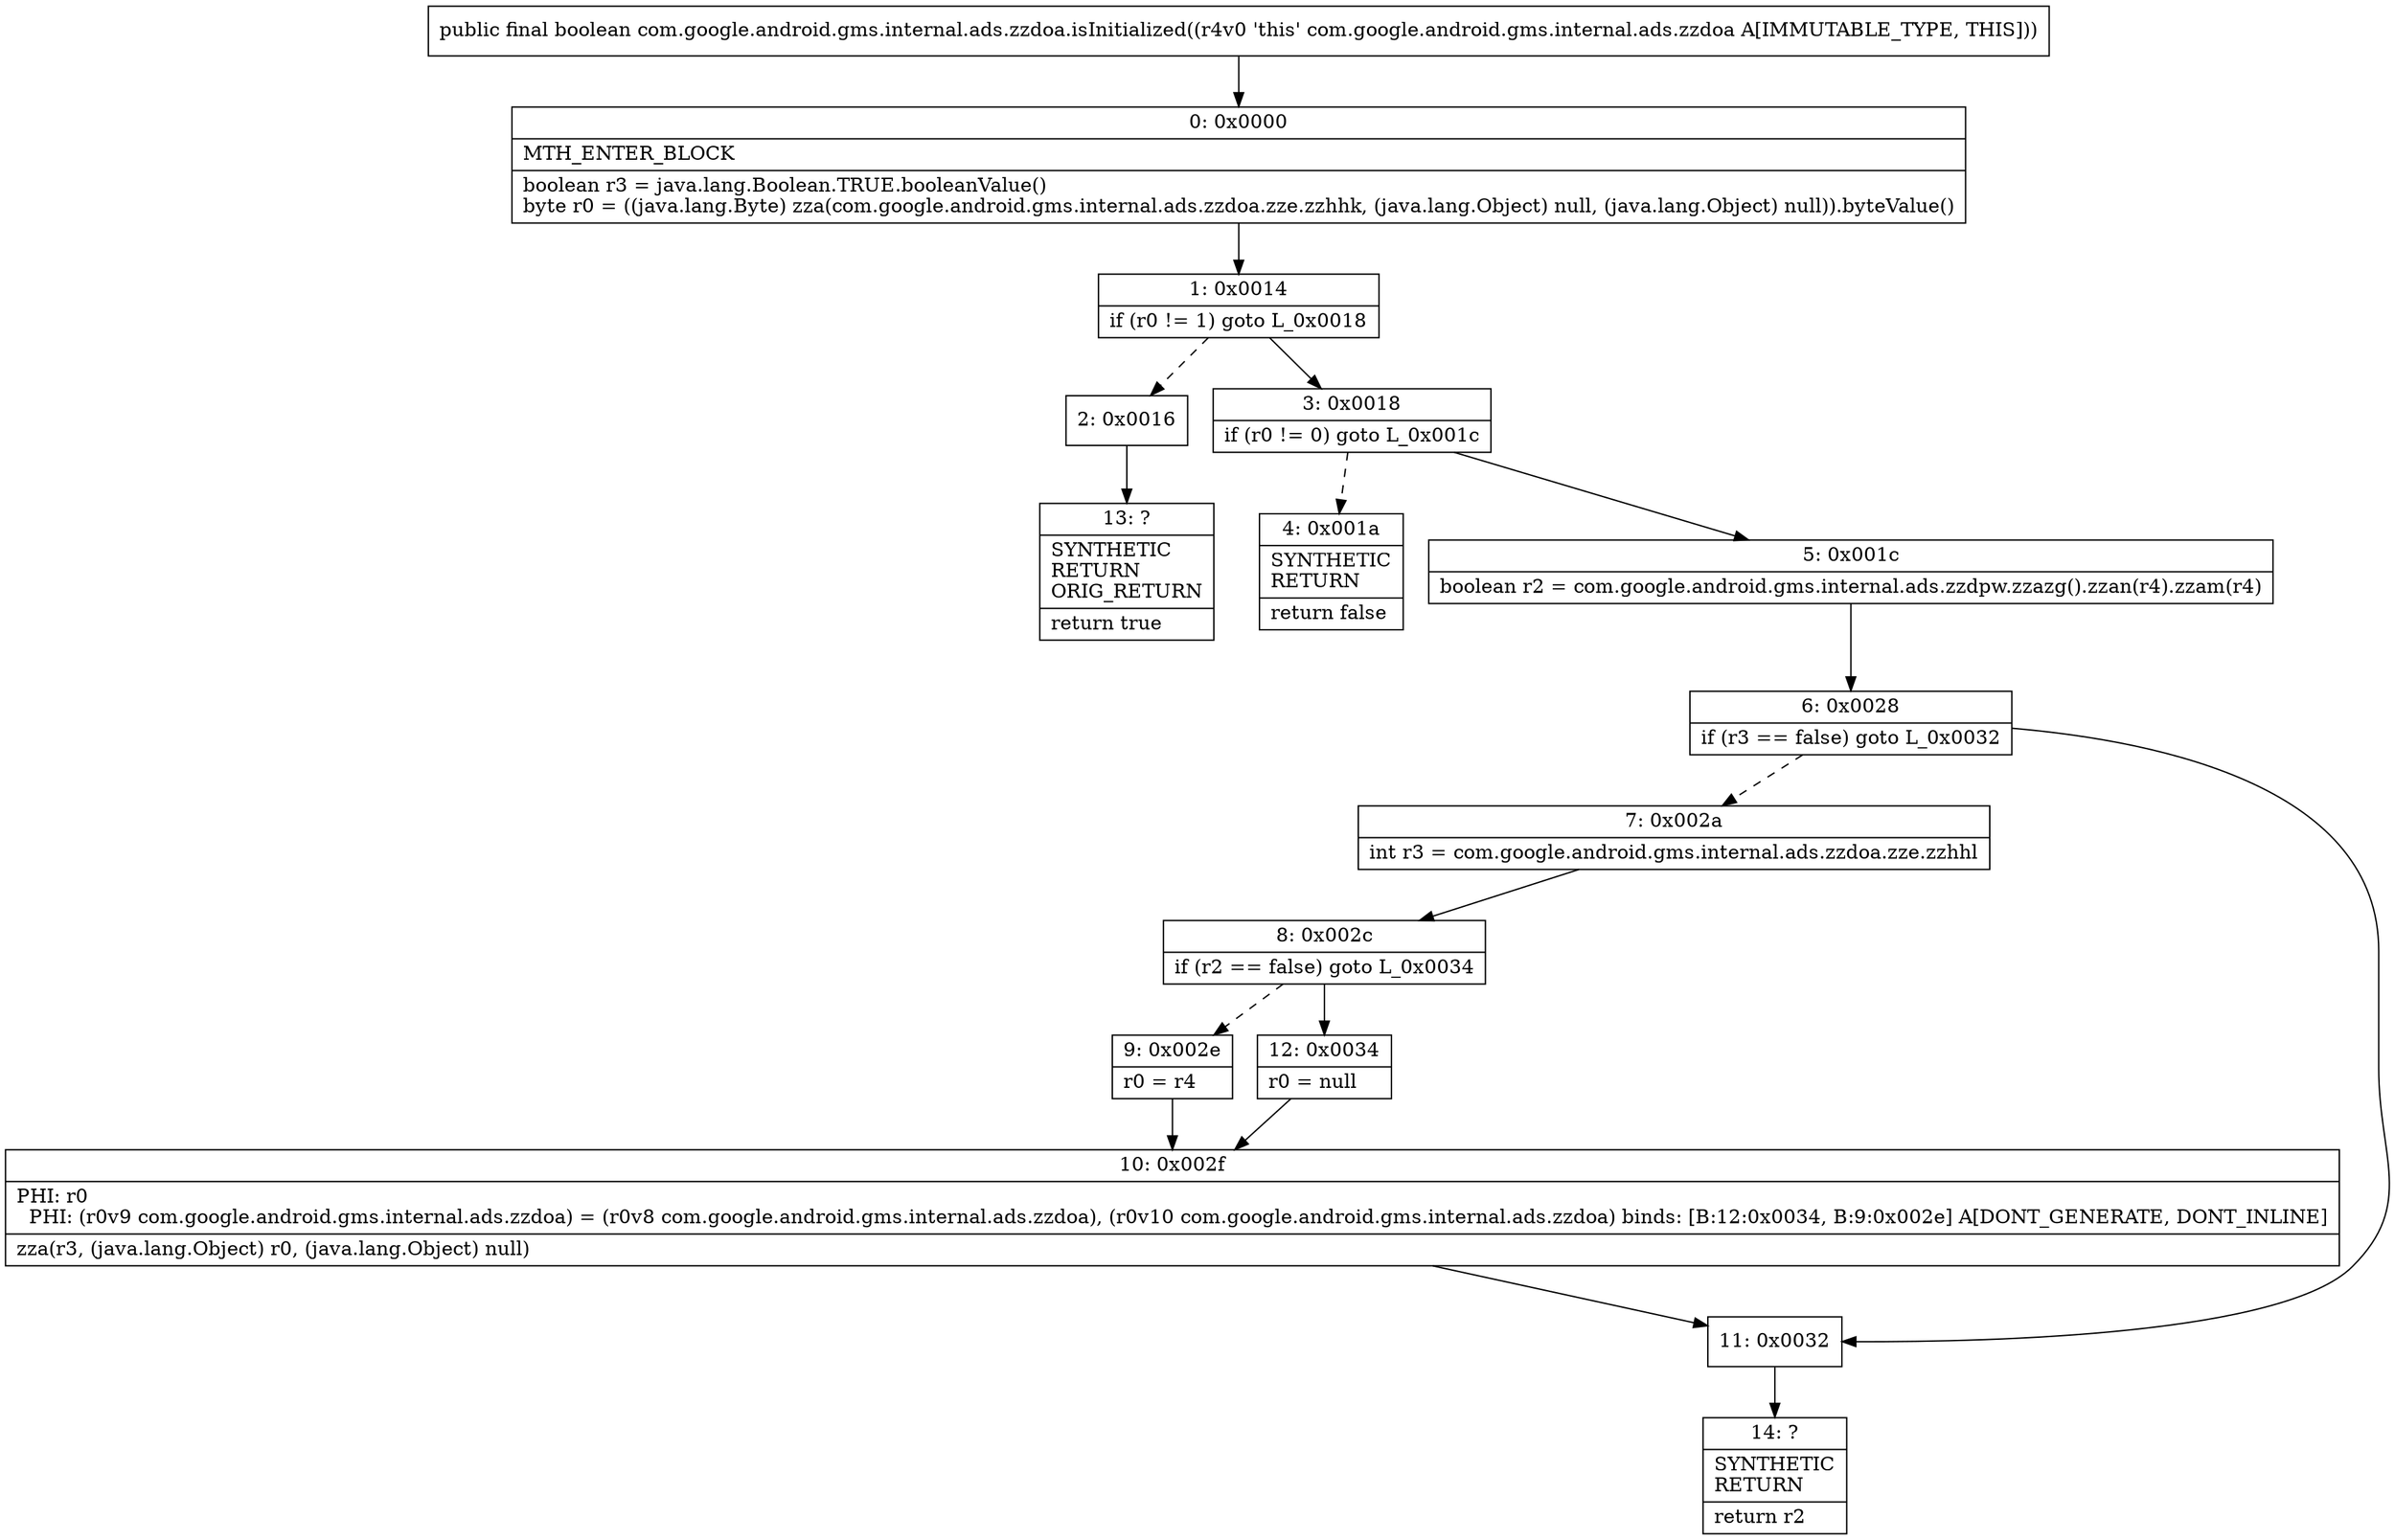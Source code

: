 digraph "CFG forcom.google.android.gms.internal.ads.zzdoa.isInitialized()Z" {
Node_0 [shape=record,label="{0\:\ 0x0000|MTH_ENTER_BLOCK\l|boolean r3 = java.lang.Boolean.TRUE.booleanValue()\lbyte r0 = ((java.lang.Byte) zza(com.google.android.gms.internal.ads.zzdoa.zze.zzhhk, (java.lang.Object) null, (java.lang.Object) null)).byteValue()\l}"];
Node_1 [shape=record,label="{1\:\ 0x0014|if (r0 != 1) goto L_0x0018\l}"];
Node_2 [shape=record,label="{2\:\ 0x0016}"];
Node_3 [shape=record,label="{3\:\ 0x0018|if (r0 != 0) goto L_0x001c\l}"];
Node_4 [shape=record,label="{4\:\ 0x001a|SYNTHETIC\lRETURN\l|return false\l}"];
Node_5 [shape=record,label="{5\:\ 0x001c|boolean r2 = com.google.android.gms.internal.ads.zzdpw.zzazg().zzan(r4).zzam(r4)\l}"];
Node_6 [shape=record,label="{6\:\ 0x0028|if (r3 == false) goto L_0x0032\l}"];
Node_7 [shape=record,label="{7\:\ 0x002a|int r3 = com.google.android.gms.internal.ads.zzdoa.zze.zzhhl\l}"];
Node_8 [shape=record,label="{8\:\ 0x002c|if (r2 == false) goto L_0x0034\l}"];
Node_9 [shape=record,label="{9\:\ 0x002e|r0 = r4\l}"];
Node_10 [shape=record,label="{10\:\ 0x002f|PHI: r0 \l  PHI: (r0v9 com.google.android.gms.internal.ads.zzdoa) = (r0v8 com.google.android.gms.internal.ads.zzdoa), (r0v10 com.google.android.gms.internal.ads.zzdoa) binds: [B:12:0x0034, B:9:0x002e] A[DONT_GENERATE, DONT_INLINE]\l|zza(r3, (java.lang.Object) r0, (java.lang.Object) null)\l}"];
Node_11 [shape=record,label="{11\:\ 0x0032}"];
Node_12 [shape=record,label="{12\:\ 0x0034|r0 = null\l}"];
Node_13 [shape=record,label="{13\:\ ?|SYNTHETIC\lRETURN\lORIG_RETURN\l|return true\l}"];
Node_14 [shape=record,label="{14\:\ ?|SYNTHETIC\lRETURN\l|return r2\l}"];
MethodNode[shape=record,label="{public final boolean com.google.android.gms.internal.ads.zzdoa.isInitialized((r4v0 'this' com.google.android.gms.internal.ads.zzdoa A[IMMUTABLE_TYPE, THIS])) }"];
MethodNode -> Node_0;
Node_0 -> Node_1;
Node_1 -> Node_2[style=dashed];
Node_1 -> Node_3;
Node_2 -> Node_13;
Node_3 -> Node_4[style=dashed];
Node_3 -> Node_5;
Node_5 -> Node_6;
Node_6 -> Node_7[style=dashed];
Node_6 -> Node_11;
Node_7 -> Node_8;
Node_8 -> Node_9[style=dashed];
Node_8 -> Node_12;
Node_9 -> Node_10;
Node_10 -> Node_11;
Node_11 -> Node_14;
Node_12 -> Node_10;
}

